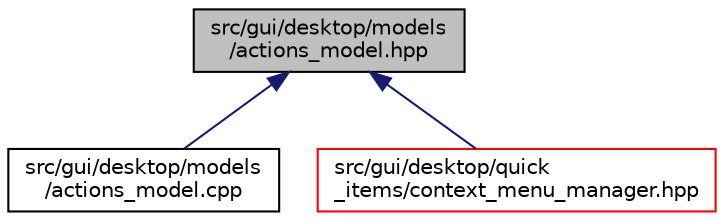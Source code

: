 digraph "src/gui/desktop/models/actions_model.hpp"
{
 // LATEX_PDF_SIZE
  edge [fontname="Helvetica",fontsize="10",labelfontname="Helvetica",labelfontsize="10"];
  node [fontname="Helvetica",fontsize="10",shape=record];
  Node1 [label="src/gui/desktop/models\l/actions_model.hpp",height=0.2,width=0.4,color="black", fillcolor="grey75", style="filled", fontcolor="black",tooltip=" "];
  Node1 -> Node2 [dir="back",color="midnightblue",fontsize="10",style="solid",fontname="Helvetica"];
  Node2 [label="src/gui/desktop/models\l/actions_model.cpp",height=0.2,width=0.4,color="black", fillcolor="white", style="filled",URL="$actions__model_8cpp.html",tooltip=" "];
  Node1 -> Node3 [dir="back",color="midnightblue",fontsize="10",style="solid",fontname="Helvetica"];
  Node3 [label="src/gui/desktop/quick\l_items/context_menu_manager.hpp",height=0.2,width=0.4,color="red", fillcolor="white", style="filled",URL="$context__menu__manager_8hpp.html",tooltip=" "];
}
